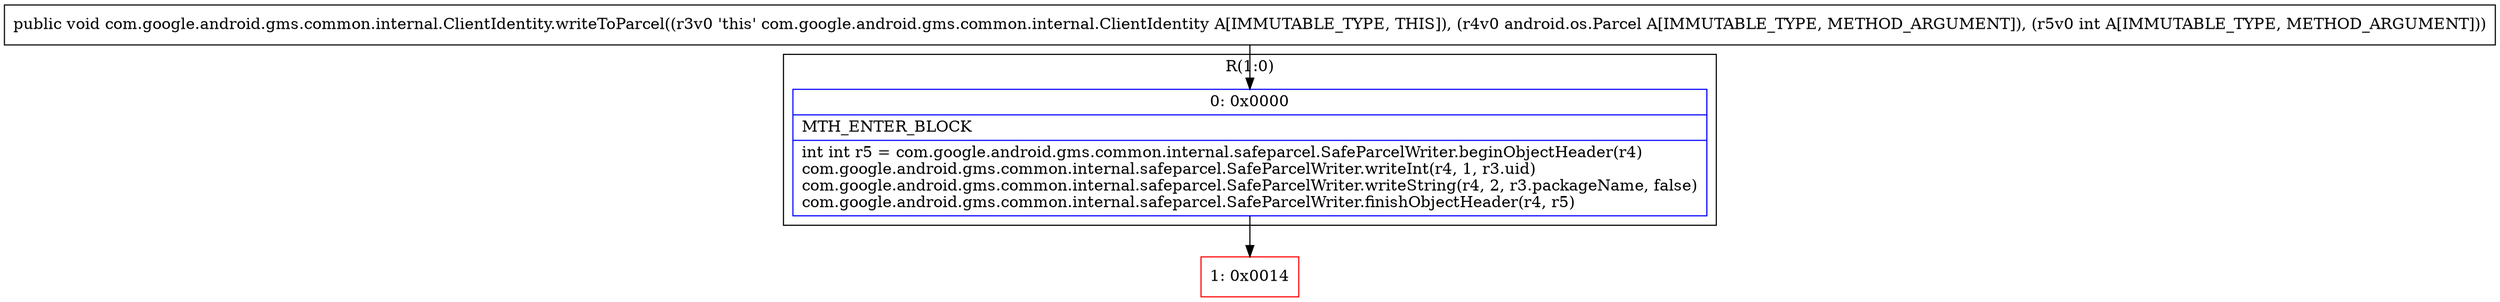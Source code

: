 digraph "CFG forcom.google.android.gms.common.internal.ClientIdentity.writeToParcel(Landroid\/os\/Parcel;I)V" {
subgraph cluster_Region_187765714 {
label = "R(1:0)";
node [shape=record,color=blue];
Node_0 [shape=record,label="{0\:\ 0x0000|MTH_ENTER_BLOCK\l|int int r5 = com.google.android.gms.common.internal.safeparcel.SafeParcelWriter.beginObjectHeader(r4)\lcom.google.android.gms.common.internal.safeparcel.SafeParcelWriter.writeInt(r4, 1, r3.uid)\lcom.google.android.gms.common.internal.safeparcel.SafeParcelWriter.writeString(r4, 2, r3.packageName, false)\lcom.google.android.gms.common.internal.safeparcel.SafeParcelWriter.finishObjectHeader(r4, r5)\l}"];
}
Node_1 [shape=record,color=red,label="{1\:\ 0x0014}"];
MethodNode[shape=record,label="{public void com.google.android.gms.common.internal.ClientIdentity.writeToParcel((r3v0 'this' com.google.android.gms.common.internal.ClientIdentity A[IMMUTABLE_TYPE, THIS]), (r4v0 android.os.Parcel A[IMMUTABLE_TYPE, METHOD_ARGUMENT]), (r5v0 int A[IMMUTABLE_TYPE, METHOD_ARGUMENT])) }"];
MethodNode -> Node_0;
Node_0 -> Node_1;
}

